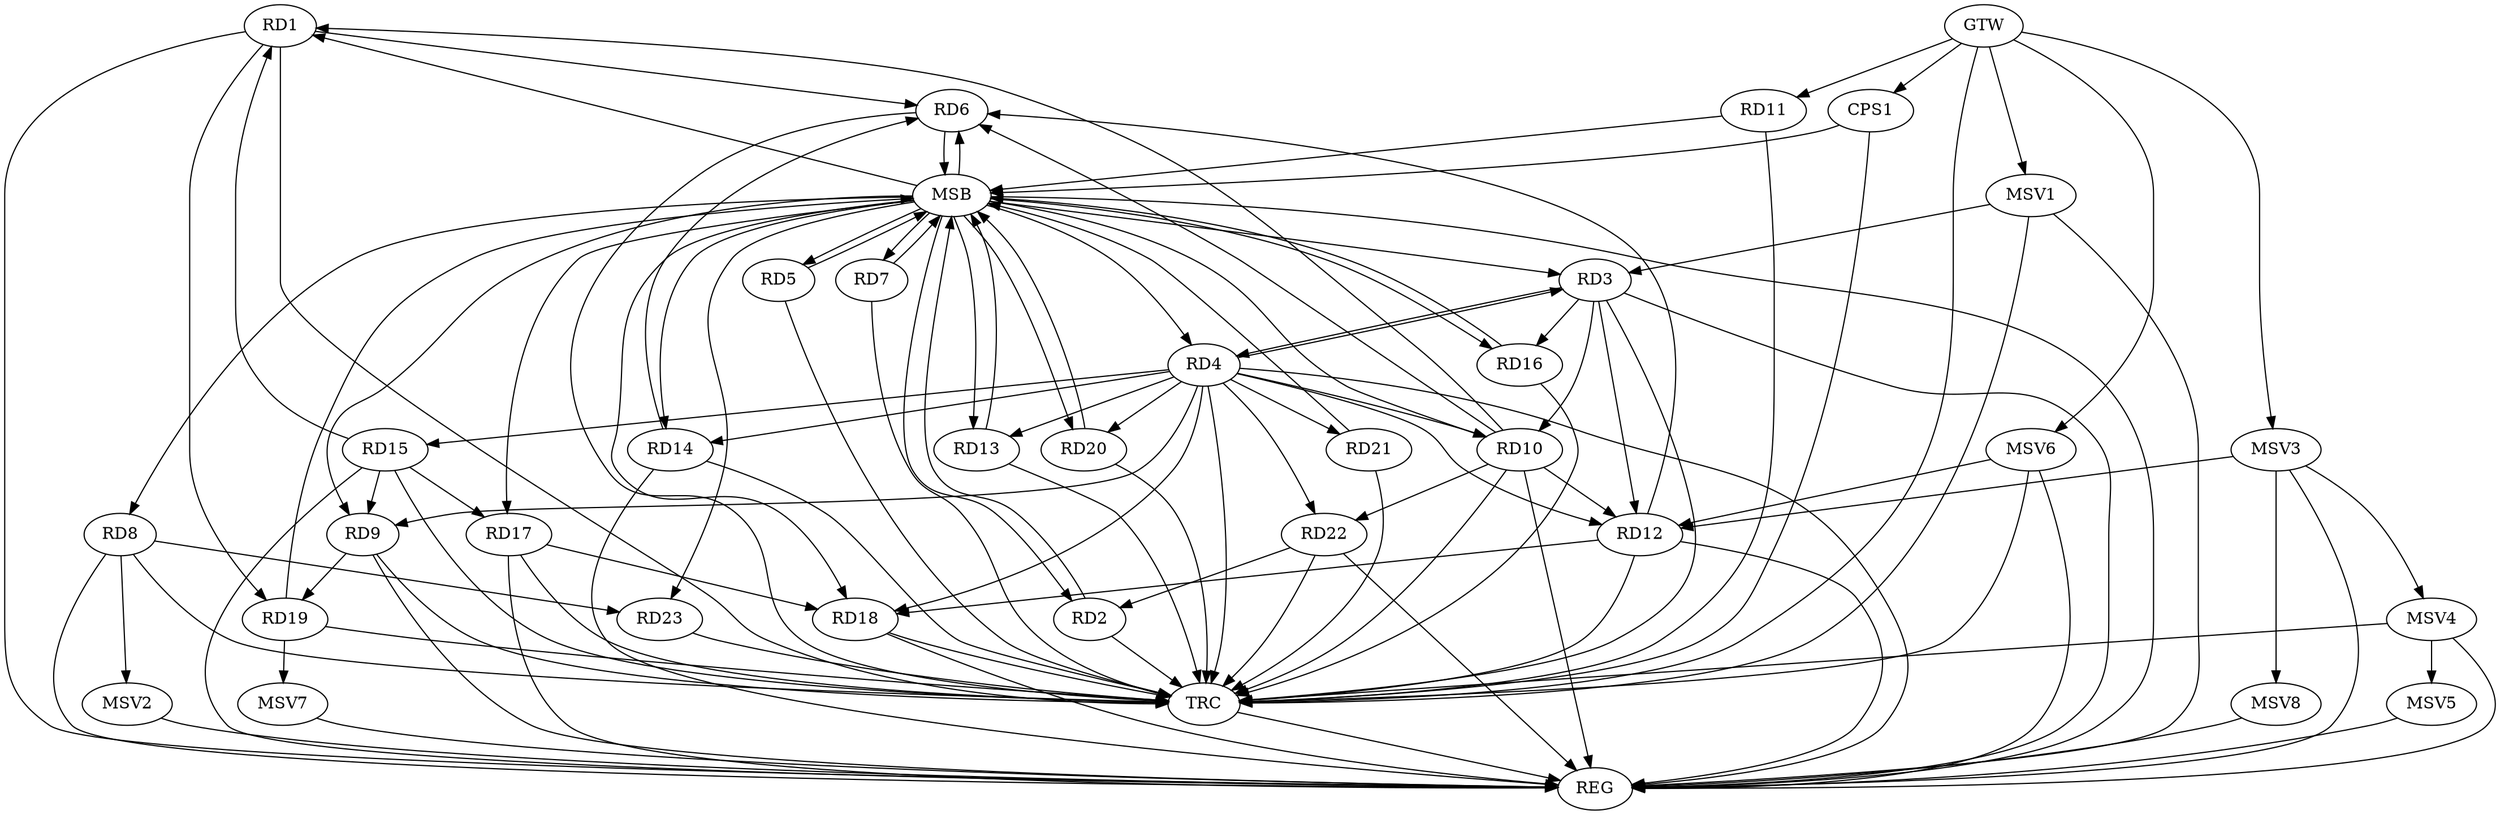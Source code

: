 strict digraph G {
  RD1 [ label="RD1" ];
  RD2 [ label="RD2" ];
  RD3 [ label="RD3" ];
  RD4 [ label="RD4" ];
  RD5 [ label="RD5" ];
  RD6 [ label="RD6" ];
  RD7 [ label="RD7" ];
  RD8 [ label="RD8" ];
  RD9 [ label="RD9" ];
  RD10 [ label="RD10" ];
  RD11 [ label="RD11" ];
  RD12 [ label="RD12" ];
  RD13 [ label="RD13" ];
  RD14 [ label="RD14" ];
  RD15 [ label="RD15" ];
  RD16 [ label="RD16" ];
  RD17 [ label="RD17" ];
  RD18 [ label="RD18" ];
  RD19 [ label="RD19" ];
  RD20 [ label="RD20" ];
  RD21 [ label="RD21" ];
  RD22 [ label="RD22" ];
  RD23 [ label="RD23" ];
  CPS1 [ label="CPS1" ];
  GTW [ label="GTW" ];
  REG [ label="REG" ];
  MSB [ label="MSB" ];
  TRC [ label="TRC" ];
  MSV1 [ label="MSV1" ];
  MSV2 [ label="MSV2" ];
  MSV3 [ label="MSV3" ];
  MSV4 [ label="MSV4" ];
  MSV5 [ label="MSV5" ];
  MSV6 [ label="MSV6" ];
  MSV7 [ label="MSV7" ];
  MSV8 [ label="MSV8" ];
  RD1 -> RD6;
  RD10 -> RD1;
  RD15 -> RD1;
  RD1 -> RD19;
  RD22 -> RD2;
  RD3 -> RD4;
  RD3 -> RD10;
  RD3 -> RD12;
  RD3 -> RD16;
  RD4 -> RD9;
  RD4 -> RD10;
  RD4 -> RD12;
  RD4 -> RD13;
  RD4 -> RD18;
  RD10 -> RD6;
  RD12 -> RD6;
  RD14 -> RD6;
  RD8 -> RD23;
  RD15 -> RD9;
  RD9 -> RD19;
  RD10 -> RD12;
  RD10 -> RD22;
  RD12 -> RD18;
  RD15 -> RD17;
  RD17 -> RD18;
  GTW -> RD11;
  GTW -> CPS1;
  RD1 -> REG;
  RD3 -> REG;
  RD4 -> REG;
  RD8 -> REG;
  RD9 -> REG;
  RD10 -> REG;
  RD12 -> REG;
  RD14 -> REG;
  RD15 -> REG;
  RD17 -> REG;
  RD18 -> REG;
  RD22 -> REG;
  RD2 -> MSB;
  MSB -> REG;
  RD5 -> MSB;
  MSB -> RD9;
  RD6 -> MSB;
  RD7 -> MSB;
  MSB -> RD6;
  MSB -> RD14;
  MSB -> RD23;
  RD11 -> MSB;
  MSB -> RD1;
  MSB -> RD2;
  MSB -> RD3;
  MSB -> RD4;
  MSB -> RD10;
  RD13 -> MSB;
  MSB -> RD5;
  MSB -> RD7;
  MSB -> RD8;
  MSB -> RD17;
  RD16 -> MSB;
  MSB -> RD13;
  RD19 -> MSB;
  MSB -> RD18;
  RD20 -> MSB;
  MSB -> RD16;
  RD21 -> MSB;
  MSB -> RD20;
  CPS1 -> MSB;
  RD1 -> TRC;
  RD2 -> TRC;
  RD3 -> TRC;
  RD4 -> TRC;
  RD5 -> TRC;
  RD6 -> TRC;
  RD7 -> TRC;
  RD8 -> TRC;
  RD9 -> TRC;
  RD10 -> TRC;
  RD11 -> TRC;
  RD12 -> TRC;
  RD13 -> TRC;
  RD14 -> TRC;
  RD15 -> TRC;
  RD16 -> TRC;
  RD17 -> TRC;
  RD18 -> TRC;
  RD19 -> TRC;
  RD20 -> TRC;
  RD21 -> TRC;
  RD22 -> TRC;
  RD23 -> TRC;
  CPS1 -> TRC;
  GTW -> TRC;
  TRC -> REG;
  RD4 -> RD20;
  RD4 -> RD3;
  RD4 -> RD21;
  RD4 -> RD14;
  RD4 -> RD15;
  RD4 -> RD22;
  MSV1 -> RD3;
  GTW -> MSV1;
  MSV1 -> REG;
  MSV1 -> TRC;
  RD8 -> MSV2;
  MSV2 -> REG;
  MSV3 -> RD12;
  GTW -> MSV3;
  MSV3 -> REG;
  MSV3 -> MSV4;
  MSV4 -> REG;
  MSV4 -> TRC;
  MSV4 -> MSV5;
  MSV5 -> REG;
  MSV6 -> RD12;
  GTW -> MSV6;
  MSV6 -> REG;
  MSV6 -> TRC;
  RD19 -> MSV7;
  MSV7 -> REG;
  MSV3 -> MSV8;
  MSV8 -> REG;
}
